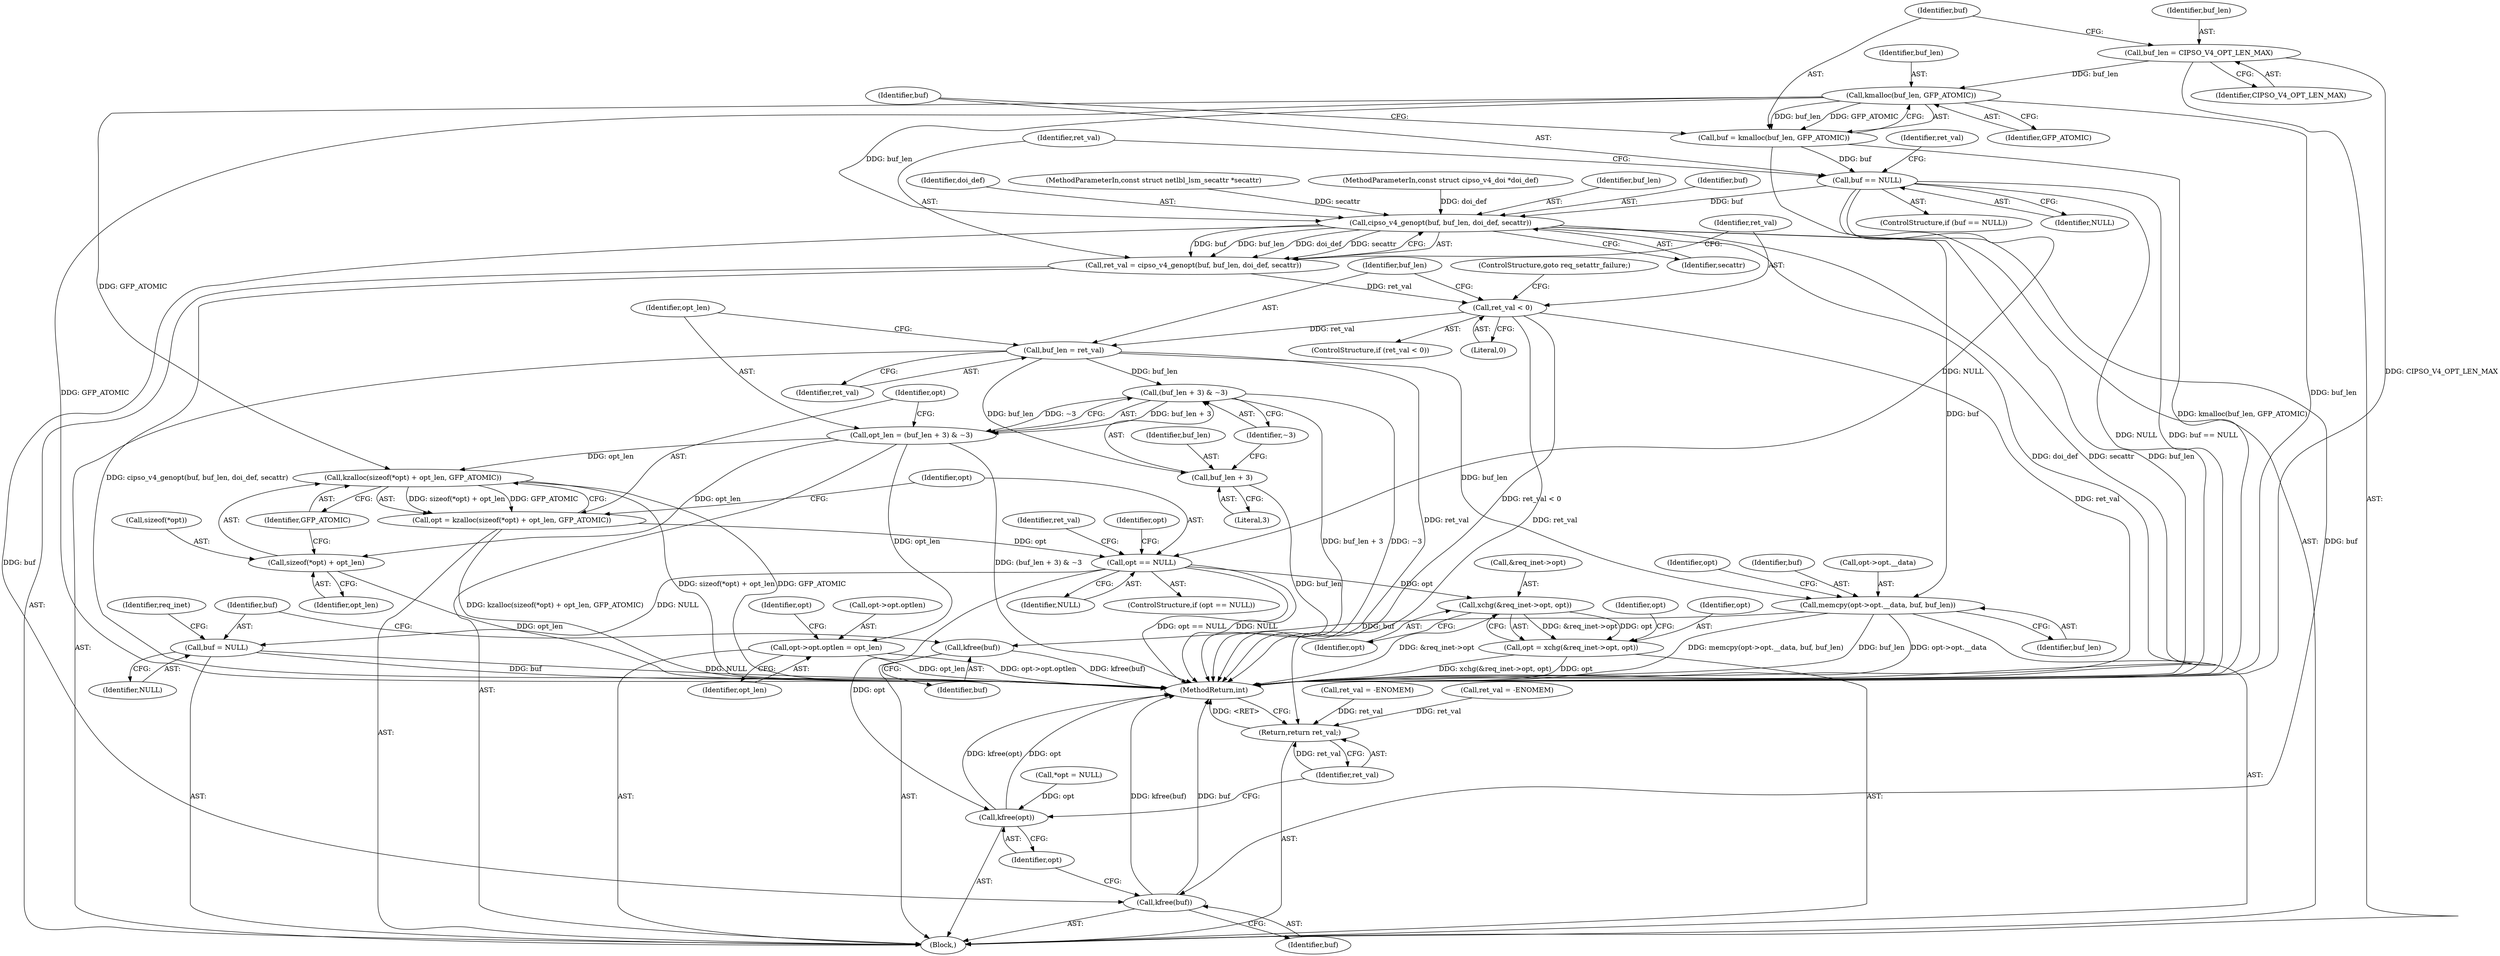 digraph "0_linux_f6d8bd051c391c1c0458a30b2a7abcd939329259_7@API" {
"1000128" [label="(Call,kmalloc(buf_len, GFP_ATOMIC))"];
"1000123" [label="(Call,buf_len = CIPSO_V4_OPT_LEN_MAX)"];
"1000126" [label="(Call,buf = kmalloc(buf_len, GFP_ATOMIC))"];
"1000132" [label="(Call,buf == NULL)"];
"1000143" [label="(Call,cipso_v4_genopt(buf, buf_len, doi_def, secattr))"];
"1000141" [label="(Call,ret_val = cipso_v4_genopt(buf, buf_len, doi_def, secattr))"];
"1000149" [label="(Call,ret_val < 0)"];
"1000153" [label="(Call,buf_len = ret_val)"];
"1000158" [label="(Call,(buf_len + 3) & ~3)"];
"1000156" [label="(Call,opt_len = (buf_len + 3) & ~3)"];
"1000165" [label="(Call,kzalloc(sizeof(*opt) + opt_len, GFP_ATOMIC))"];
"1000163" [label="(Call,opt = kzalloc(sizeof(*opt) + opt_len, GFP_ATOMIC))"];
"1000173" [label="(Call,opt == NULL)"];
"1000207" [label="(Call,buf = NULL)"];
"1000216" [label="(Call,xchg(&req_inet->opt, opt))"];
"1000214" [label="(Call,opt = xchg(&req_inet->opt, opt))"];
"1000235" [label="(Call,kfree(opt))"];
"1000166" [label="(Call,sizeof(*opt) + opt_len)"];
"1000190" [label="(Call,opt->opt.optlen = opt_len)"];
"1000159" [label="(Call,buf_len + 3)"];
"1000182" [label="(Call,memcpy(opt->opt.__data, buf, buf_len))"];
"1000205" [label="(Call,kfree(buf))"];
"1000237" [label="(Return,return ret_val;)"];
"1000233" [label="(Call,kfree(buf))"];
"1000150" [label="(Identifier,ret_val)"];
"1000137" [label="(Identifier,ret_val)"];
"1000238" [label="(Identifier,ret_val)"];
"1000124" [label="(Identifier,buf_len)"];
"1000234" [label="(Identifier,buf)"];
"1000171" [label="(Identifier,GFP_ATOMIC)"];
"1000141" [label="(Call,ret_val = cipso_v4_genopt(buf, buf_len, doi_def, secattr))"];
"1000149" [label="(Call,ret_val < 0)"];
"1000214" [label="(Call,opt = xchg(&req_inet->opt, opt))"];
"1000151" [label="(Literal,0)"];
"1000126" [label="(Call,buf = kmalloc(buf_len, GFP_ATOMIC))"];
"1000147" [label="(Identifier,secattr)"];
"1000146" [label="(Identifier,doi_def)"];
"1000153" [label="(Call,buf_len = ret_val)"];
"1000162" [label="(Identifier,~3)"];
"1000211" [label="(Identifier,req_inet)"];
"1000167" [label="(Call,sizeof(*opt))"];
"1000160" [label="(Identifier,buf_len)"];
"1000193" [label="(Identifier,opt)"];
"1000129" [label="(Identifier,buf_len)"];
"1000156" [label="(Call,opt_len = (buf_len + 3) & ~3)"];
"1000208" [label="(Identifier,buf)"];
"1000165" [label="(Call,kzalloc(sizeof(*opt) + opt_len, GFP_ATOMIC))"];
"1000164" [label="(Identifier,opt)"];
"1000233" [label="(Call,kfree(buf))"];
"1000127" [label="(Identifier,buf)"];
"1000152" [label="(ControlStructure,goto req_setattr_failure;)"];
"1000189" [label="(Identifier,buf_len)"];
"1000175" [label="(Identifier,NULL)"];
"1000177" [label="(Call,ret_val = -ENOMEM)"];
"1000178" [label="(Identifier,ret_val)"];
"1000119" [label="(Call,*opt = NULL)"];
"1000157" [label="(Identifier,opt_len)"];
"1000223" [label="(Identifier,opt)"];
"1000105" [label="(MethodParameterIn,const struct netlbl_lsm_secattr *secattr)"];
"1000216" [label="(Call,xchg(&req_inet->opt, opt))"];
"1000125" [label="(Identifier,CIPSO_V4_OPT_LEN_MAX)"];
"1000182" [label="(Call,memcpy(opt->opt.__data, buf, buf_len))"];
"1000159" [label="(Call,buf_len + 3)"];
"1000163" [label="(Call,opt = kzalloc(sizeof(*opt) + opt_len, GFP_ATOMIC))"];
"1000170" [label="(Identifier,opt_len)"];
"1000161" [label="(Literal,3)"];
"1000190" [label="(Call,opt->opt.optlen = opt_len)"];
"1000143" [label="(Call,cipso_v4_genopt(buf, buf_len, doi_def, secattr))"];
"1000174" [label="(Identifier,opt)"];
"1000136" [label="(Call,ret_val = -ENOMEM)"];
"1000131" [label="(ControlStructure,if (buf == NULL))"];
"1000191" [label="(Call,opt->opt.optlen)"];
"1000132" [label="(Call,buf == NULL)"];
"1000166" [label="(Call,sizeof(*opt) + opt_len)"];
"1000104" [label="(MethodParameterIn,const struct cipso_v4_doi *doi_def)"];
"1000188" [label="(Identifier,buf)"];
"1000221" [label="(Identifier,opt)"];
"1000200" [label="(Identifier,opt)"];
"1000148" [label="(ControlStructure,if (ret_val < 0))"];
"1000106" [label="(Block,)"];
"1000123" [label="(Call,buf_len = CIPSO_V4_OPT_LEN_MAX)"];
"1000173" [label="(Call,opt == NULL)"];
"1000128" [label="(Call,kmalloc(buf_len, GFP_ATOMIC))"];
"1000133" [label="(Identifier,buf)"];
"1000155" [label="(Identifier,ret_val)"];
"1000158" [label="(Call,(buf_len + 3) & ~3)"];
"1000183" [label="(Call,opt->opt.__data)"];
"1000134" [label="(Identifier,NULL)"];
"1000237" [label="(Return,return ret_val;)"];
"1000209" [label="(Identifier,NULL)"];
"1000145" [label="(Identifier,buf_len)"];
"1000154" [label="(Identifier,buf_len)"];
"1000172" [label="(ControlStructure,if (opt == NULL))"];
"1000206" [label="(Identifier,buf)"];
"1000215" [label="(Identifier,opt)"];
"1000142" [label="(Identifier,ret_val)"];
"1000236" [label="(Identifier,opt)"];
"1000205" [label="(Call,kfree(buf))"];
"1000239" [label="(MethodReturn,int)"];
"1000235" [label="(Call,kfree(opt))"];
"1000196" [label="(Identifier,opt_len)"];
"1000207" [label="(Call,buf = NULL)"];
"1000217" [label="(Call,&req_inet->opt)"];
"1000185" [label="(Identifier,opt)"];
"1000144" [label="(Identifier,buf)"];
"1000130" [label="(Identifier,GFP_ATOMIC)"];
"1000128" -> "1000126"  [label="AST: "];
"1000128" -> "1000130"  [label="CFG: "];
"1000129" -> "1000128"  [label="AST: "];
"1000130" -> "1000128"  [label="AST: "];
"1000126" -> "1000128"  [label="CFG: "];
"1000128" -> "1000239"  [label="DDG: GFP_ATOMIC"];
"1000128" -> "1000239"  [label="DDG: buf_len"];
"1000128" -> "1000126"  [label="DDG: buf_len"];
"1000128" -> "1000126"  [label="DDG: GFP_ATOMIC"];
"1000123" -> "1000128"  [label="DDG: buf_len"];
"1000128" -> "1000143"  [label="DDG: buf_len"];
"1000128" -> "1000165"  [label="DDG: GFP_ATOMIC"];
"1000123" -> "1000106"  [label="AST: "];
"1000123" -> "1000125"  [label="CFG: "];
"1000124" -> "1000123"  [label="AST: "];
"1000125" -> "1000123"  [label="AST: "];
"1000127" -> "1000123"  [label="CFG: "];
"1000123" -> "1000239"  [label="DDG: CIPSO_V4_OPT_LEN_MAX"];
"1000126" -> "1000106"  [label="AST: "];
"1000127" -> "1000126"  [label="AST: "];
"1000133" -> "1000126"  [label="CFG: "];
"1000126" -> "1000239"  [label="DDG: kmalloc(buf_len, GFP_ATOMIC)"];
"1000126" -> "1000132"  [label="DDG: buf"];
"1000132" -> "1000131"  [label="AST: "];
"1000132" -> "1000134"  [label="CFG: "];
"1000133" -> "1000132"  [label="AST: "];
"1000134" -> "1000132"  [label="AST: "];
"1000137" -> "1000132"  [label="CFG: "];
"1000142" -> "1000132"  [label="CFG: "];
"1000132" -> "1000239"  [label="DDG: buf == NULL"];
"1000132" -> "1000239"  [label="DDG: NULL"];
"1000132" -> "1000143"  [label="DDG: buf"];
"1000132" -> "1000173"  [label="DDG: NULL"];
"1000132" -> "1000233"  [label="DDG: buf"];
"1000143" -> "1000141"  [label="AST: "];
"1000143" -> "1000147"  [label="CFG: "];
"1000144" -> "1000143"  [label="AST: "];
"1000145" -> "1000143"  [label="AST: "];
"1000146" -> "1000143"  [label="AST: "];
"1000147" -> "1000143"  [label="AST: "];
"1000141" -> "1000143"  [label="CFG: "];
"1000143" -> "1000239"  [label="DDG: buf_len"];
"1000143" -> "1000239"  [label="DDG: doi_def"];
"1000143" -> "1000239"  [label="DDG: secattr"];
"1000143" -> "1000141"  [label="DDG: buf"];
"1000143" -> "1000141"  [label="DDG: buf_len"];
"1000143" -> "1000141"  [label="DDG: doi_def"];
"1000143" -> "1000141"  [label="DDG: secattr"];
"1000104" -> "1000143"  [label="DDG: doi_def"];
"1000105" -> "1000143"  [label="DDG: secattr"];
"1000143" -> "1000182"  [label="DDG: buf"];
"1000143" -> "1000233"  [label="DDG: buf"];
"1000141" -> "1000106"  [label="AST: "];
"1000142" -> "1000141"  [label="AST: "];
"1000150" -> "1000141"  [label="CFG: "];
"1000141" -> "1000239"  [label="DDG: cipso_v4_genopt(buf, buf_len, doi_def, secattr)"];
"1000141" -> "1000149"  [label="DDG: ret_val"];
"1000149" -> "1000148"  [label="AST: "];
"1000149" -> "1000151"  [label="CFG: "];
"1000150" -> "1000149"  [label="AST: "];
"1000151" -> "1000149"  [label="AST: "];
"1000152" -> "1000149"  [label="CFG: "];
"1000154" -> "1000149"  [label="CFG: "];
"1000149" -> "1000239"  [label="DDG: ret_val < 0"];
"1000149" -> "1000239"  [label="DDG: ret_val"];
"1000149" -> "1000153"  [label="DDG: ret_val"];
"1000149" -> "1000237"  [label="DDG: ret_val"];
"1000153" -> "1000106"  [label="AST: "];
"1000153" -> "1000155"  [label="CFG: "];
"1000154" -> "1000153"  [label="AST: "];
"1000155" -> "1000153"  [label="AST: "];
"1000157" -> "1000153"  [label="CFG: "];
"1000153" -> "1000239"  [label="DDG: ret_val"];
"1000153" -> "1000158"  [label="DDG: buf_len"];
"1000153" -> "1000159"  [label="DDG: buf_len"];
"1000153" -> "1000182"  [label="DDG: buf_len"];
"1000158" -> "1000156"  [label="AST: "];
"1000158" -> "1000162"  [label="CFG: "];
"1000159" -> "1000158"  [label="AST: "];
"1000162" -> "1000158"  [label="AST: "];
"1000156" -> "1000158"  [label="CFG: "];
"1000158" -> "1000239"  [label="DDG: buf_len + 3"];
"1000158" -> "1000239"  [label="DDG: ~3"];
"1000158" -> "1000156"  [label="DDG: buf_len + 3"];
"1000158" -> "1000156"  [label="DDG: ~3"];
"1000156" -> "1000106"  [label="AST: "];
"1000157" -> "1000156"  [label="AST: "];
"1000164" -> "1000156"  [label="CFG: "];
"1000156" -> "1000239"  [label="DDG: (buf_len + 3) & ~3"];
"1000156" -> "1000165"  [label="DDG: opt_len"];
"1000156" -> "1000166"  [label="DDG: opt_len"];
"1000156" -> "1000190"  [label="DDG: opt_len"];
"1000165" -> "1000163"  [label="AST: "];
"1000165" -> "1000171"  [label="CFG: "];
"1000166" -> "1000165"  [label="AST: "];
"1000171" -> "1000165"  [label="AST: "];
"1000163" -> "1000165"  [label="CFG: "];
"1000165" -> "1000239"  [label="DDG: sizeof(*opt) + opt_len"];
"1000165" -> "1000239"  [label="DDG: GFP_ATOMIC"];
"1000165" -> "1000163"  [label="DDG: sizeof(*opt) + opt_len"];
"1000165" -> "1000163"  [label="DDG: GFP_ATOMIC"];
"1000163" -> "1000106"  [label="AST: "];
"1000164" -> "1000163"  [label="AST: "];
"1000174" -> "1000163"  [label="CFG: "];
"1000163" -> "1000239"  [label="DDG: kzalloc(sizeof(*opt) + opt_len, GFP_ATOMIC)"];
"1000163" -> "1000173"  [label="DDG: opt"];
"1000173" -> "1000172"  [label="AST: "];
"1000173" -> "1000175"  [label="CFG: "];
"1000174" -> "1000173"  [label="AST: "];
"1000175" -> "1000173"  [label="AST: "];
"1000178" -> "1000173"  [label="CFG: "];
"1000185" -> "1000173"  [label="CFG: "];
"1000173" -> "1000239"  [label="DDG: opt == NULL"];
"1000173" -> "1000239"  [label="DDG: NULL"];
"1000173" -> "1000207"  [label="DDG: NULL"];
"1000173" -> "1000216"  [label="DDG: opt"];
"1000173" -> "1000235"  [label="DDG: opt"];
"1000207" -> "1000106"  [label="AST: "];
"1000207" -> "1000209"  [label="CFG: "];
"1000208" -> "1000207"  [label="AST: "];
"1000209" -> "1000207"  [label="AST: "];
"1000211" -> "1000207"  [label="CFG: "];
"1000207" -> "1000239"  [label="DDG: NULL"];
"1000207" -> "1000239"  [label="DDG: buf"];
"1000216" -> "1000214"  [label="AST: "];
"1000216" -> "1000221"  [label="CFG: "];
"1000217" -> "1000216"  [label="AST: "];
"1000221" -> "1000216"  [label="AST: "];
"1000214" -> "1000216"  [label="CFG: "];
"1000216" -> "1000239"  [label="DDG: &req_inet->opt"];
"1000216" -> "1000214"  [label="DDG: &req_inet->opt"];
"1000216" -> "1000214"  [label="DDG: opt"];
"1000214" -> "1000106"  [label="AST: "];
"1000215" -> "1000214"  [label="AST: "];
"1000223" -> "1000214"  [label="CFG: "];
"1000214" -> "1000239"  [label="DDG: xchg(&req_inet->opt, opt)"];
"1000214" -> "1000239"  [label="DDG: opt"];
"1000235" -> "1000106"  [label="AST: "];
"1000235" -> "1000236"  [label="CFG: "];
"1000236" -> "1000235"  [label="AST: "];
"1000238" -> "1000235"  [label="CFG: "];
"1000235" -> "1000239"  [label="DDG: opt"];
"1000235" -> "1000239"  [label="DDG: kfree(opt)"];
"1000119" -> "1000235"  [label="DDG: opt"];
"1000166" -> "1000170"  [label="CFG: "];
"1000167" -> "1000166"  [label="AST: "];
"1000170" -> "1000166"  [label="AST: "];
"1000171" -> "1000166"  [label="CFG: "];
"1000166" -> "1000239"  [label="DDG: opt_len"];
"1000190" -> "1000106"  [label="AST: "];
"1000190" -> "1000196"  [label="CFG: "];
"1000191" -> "1000190"  [label="AST: "];
"1000196" -> "1000190"  [label="AST: "];
"1000200" -> "1000190"  [label="CFG: "];
"1000190" -> "1000239"  [label="DDG: opt->opt.optlen"];
"1000190" -> "1000239"  [label="DDG: opt_len"];
"1000159" -> "1000161"  [label="CFG: "];
"1000160" -> "1000159"  [label="AST: "];
"1000161" -> "1000159"  [label="AST: "];
"1000162" -> "1000159"  [label="CFG: "];
"1000159" -> "1000239"  [label="DDG: buf_len"];
"1000182" -> "1000106"  [label="AST: "];
"1000182" -> "1000189"  [label="CFG: "];
"1000183" -> "1000182"  [label="AST: "];
"1000188" -> "1000182"  [label="AST: "];
"1000189" -> "1000182"  [label="AST: "];
"1000193" -> "1000182"  [label="CFG: "];
"1000182" -> "1000239"  [label="DDG: memcpy(opt->opt.__data, buf, buf_len)"];
"1000182" -> "1000239"  [label="DDG: buf_len"];
"1000182" -> "1000239"  [label="DDG: opt->opt.__data"];
"1000182" -> "1000205"  [label="DDG: buf"];
"1000205" -> "1000106"  [label="AST: "];
"1000205" -> "1000206"  [label="CFG: "];
"1000206" -> "1000205"  [label="AST: "];
"1000208" -> "1000205"  [label="CFG: "];
"1000205" -> "1000239"  [label="DDG: kfree(buf)"];
"1000237" -> "1000106"  [label="AST: "];
"1000237" -> "1000238"  [label="CFG: "];
"1000238" -> "1000237"  [label="AST: "];
"1000239" -> "1000237"  [label="CFG: "];
"1000237" -> "1000239"  [label="DDG: <RET>"];
"1000238" -> "1000237"  [label="DDG: ret_val"];
"1000177" -> "1000237"  [label="DDG: ret_val"];
"1000136" -> "1000237"  [label="DDG: ret_val"];
"1000233" -> "1000106"  [label="AST: "];
"1000233" -> "1000234"  [label="CFG: "];
"1000234" -> "1000233"  [label="AST: "];
"1000236" -> "1000233"  [label="CFG: "];
"1000233" -> "1000239"  [label="DDG: kfree(buf)"];
"1000233" -> "1000239"  [label="DDG: buf"];
}
